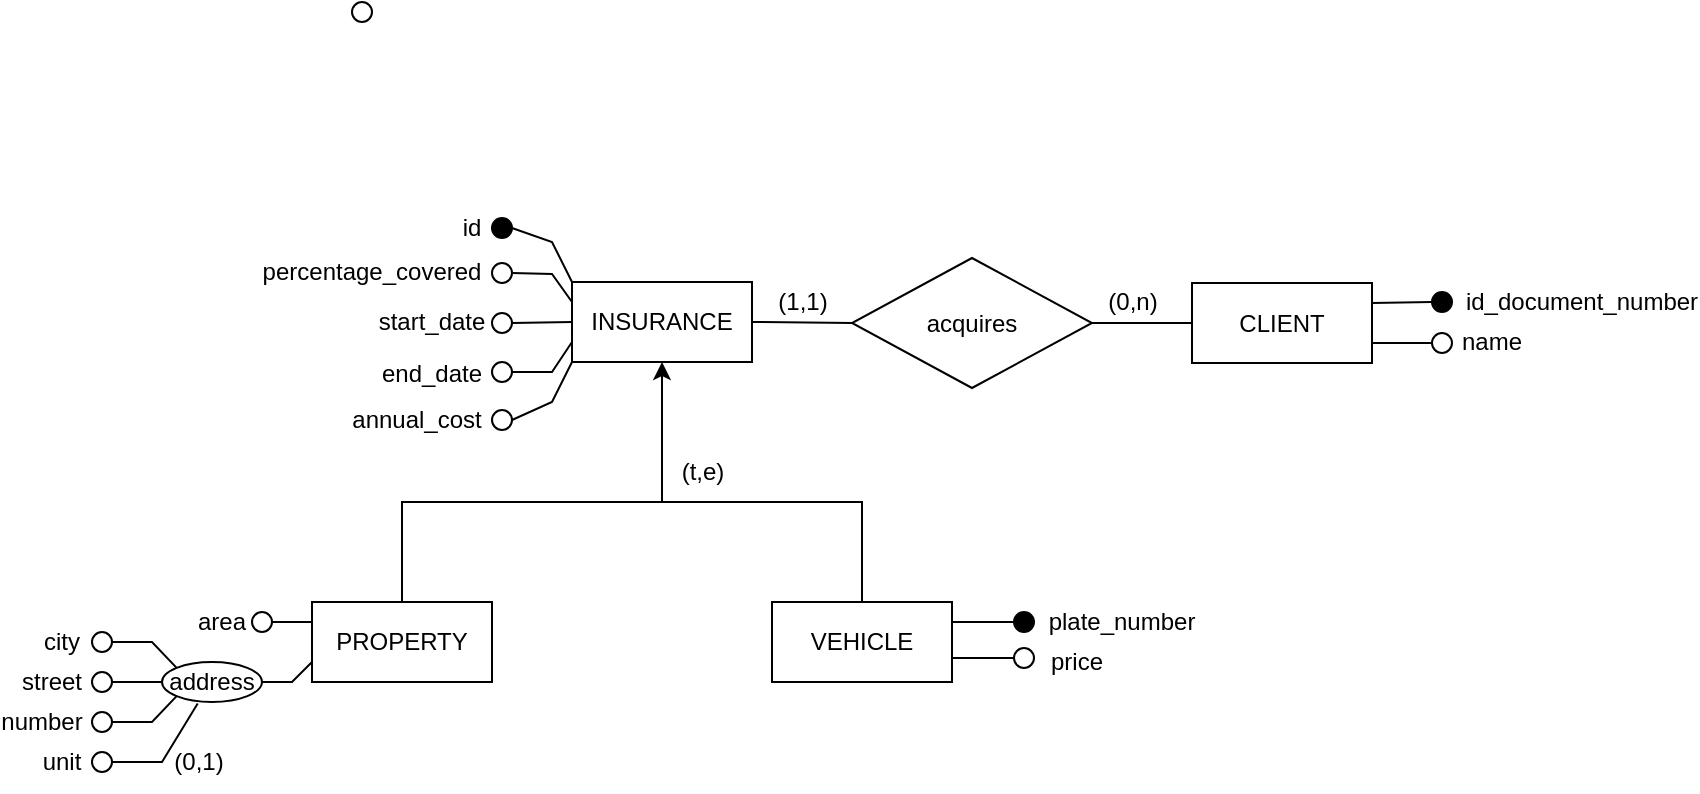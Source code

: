 <mxfile version="21.6.6" type="device">
  <diagram name="Página-1" id="CCxcWpyzQPPHp-bs092B">
    <mxGraphModel dx="1434" dy="758" grid="1" gridSize="5" guides="0" tooltips="1" connect="1" arrows="0" fold="1" page="1" pageScale="1" pageWidth="1169" pageHeight="827" math="0" shadow="0">
      <root>
        <mxCell id="0" />
        <mxCell id="1" parent="0" />
        <mxCell id="-kZ3y6Vt6g4glE9rWf7v-2" value="INSURANCE" style="rounded=0;whiteSpace=wrap;html=1;" vertex="1" parent="1">
          <mxGeometry x="370" y="310" width="90" height="40" as="geometry" />
        </mxCell>
        <mxCell id="-kZ3y6Vt6g4glE9rWf7v-3" value="acquires" style="shape=rhombus;perimeter=rhombusPerimeter;whiteSpace=wrap;html=1;align=center;fillColor=none;gradientColor=none;rounded=0;" vertex="1" parent="1">
          <mxGeometry x="510" y="298" width="120" height="65" as="geometry" />
        </mxCell>
        <mxCell id="-kZ3y6Vt6g4glE9rWf7v-4" value="" style="endArrow=none;html=1;rounded=0;entryX=0;entryY=0.5;entryDx=0;entryDy=0;" edge="1" parent="1" target="-kZ3y6Vt6g4glE9rWf7v-3">
          <mxGeometry relative="1" as="geometry">
            <mxPoint x="460" y="330" as="sourcePoint" />
            <mxPoint x="620" y="330" as="targetPoint" />
          </mxGeometry>
        </mxCell>
        <mxCell id="-kZ3y6Vt6g4glE9rWf7v-5" value="" style="endArrow=none;html=1;rounded=0;entryX=0;entryY=0.5;entryDx=0;entryDy=0;exitX=1;exitY=0.5;exitDx=0;exitDy=0;" edge="1" parent="1" source="-kZ3y6Vt6g4glE9rWf7v-3" target="-kZ3y6Vt6g4glE9rWf7v-6">
          <mxGeometry relative="1" as="geometry">
            <mxPoint x="660" y="330" as="sourcePoint" />
            <mxPoint x="690" y="330.5" as="targetPoint" />
          </mxGeometry>
        </mxCell>
        <mxCell id="-kZ3y6Vt6g4glE9rWf7v-6" value="CLIENT" style="rounded=0;whiteSpace=wrap;html=1;gradientColor=none;fillColor=none;" vertex="1" parent="1">
          <mxGeometry x="680" y="310.5" width="90" height="40" as="geometry" />
        </mxCell>
        <mxCell id="-kZ3y6Vt6g4glE9rWf7v-8" value="" style="ellipse;whiteSpace=wrap;html=1;aspect=fixed;rounded=0;" vertex="1" parent="1">
          <mxGeometry x="800" y="335.5" width="10" height="10" as="geometry" />
        </mxCell>
        <mxCell id="-kZ3y6Vt6g4glE9rWf7v-9" value="" style="ellipse;whiteSpace=wrap;html=1;aspect=fixed;rounded=0;fillColor=#000000;" vertex="1" parent="1">
          <mxGeometry x="800" y="315" width="10" height="10" as="geometry" />
        </mxCell>
        <mxCell id="-kZ3y6Vt6g4glE9rWf7v-11" value="" style="ellipse;whiteSpace=wrap;html=1;aspect=fixed;rounded=0;" vertex="1" parent="1">
          <mxGeometry x="330" y="350" width="10" height="10" as="geometry" />
        </mxCell>
        <mxCell id="-kZ3y6Vt6g4glE9rWf7v-12" value="" style="ellipse;whiteSpace=wrap;html=1;aspect=fixed;rounded=0;fillColor=none;" vertex="1" parent="1">
          <mxGeometry x="330" y="325.5" width="10" height="10" as="geometry" />
        </mxCell>
        <mxCell id="-kZ3y6Vt6g4glE9rWf7v-13" value="" style="ellipse;whiteSpace=wrap;html=1;aspect=fixed;fillColor=#000000;rounded=0;" vertex="1" parent="1">
          <mxGeometry x="330" y="278" width="10" height="10" as="geometry" />
        </mxCell>
        <mxCell id="-kZ3y6Vt6g4glE9rWf7v-18" value="" style="endArrow=none;html=1;rounded=0;exitX=0;exitY=0;exitDx=0;exitDy=0;entryX=1;entryY=0.5;entryDx=0;entryDy=0;" edge="1" parent="1" source="-kZ3y6Vt6g4glE9rWf7v-2" target="-kZ3y6Vt6g4glE9rWf7v-13">
          <mxGeometry width="50" height="50" relative="1" as="geometry">
            <mxPoint x="350" y="340" as="sourcePoint" />
            <mxPoint x="340" y="320" as="targetPoint" />
            <Array as="points">
              <mxPoint x="360" y="290" />
            </Array>
          </mxGeometry>
        </mxCell>
        <mxCell id="-kZ3y6Vt6g4glE9rWf7v-19" value="" style="endArrow=none;html=1;rounded=0;entryX=1;entryY=0.5;entryDx=0;entryDy=0;exitX=0;exitY=0.5;exitDx=0;exitDy=0;" edge="1" parent="1" source="-kZ3y6Vt6g4glE9rWf7v-2" target="-kZ3y6Vt6g4glE9rWf7v-12">
          <mxGeometry width="50" height="50" relative="1" as="geometry">
            <mxPoint x="360" y="330" as="sourcePoint" />
            <mxPoint x="350" y="305" as="targetPoint" />
            <Array as="points" />
          </mxGeometry>
        </mxCell>
        <mxCell id="-kZ3y6Vt6g4glE9rWf7v-20" value="" style="endArrow=none;html=1;rounded=0;entryX=1;entryY=0.5;entryDx=0;entryDy=0;exitX=0;exitY=0.75;exitDx=0;exitDy=0;" edge="1" parent="1" source="-kZ3y6Vt6g4glE9rWf7v-2" target="-kZ3y6Vt6g4glE9rWf7v-11">
          <mxGeometry width="50" height="50" relative="1" as="geometry">
            <mxPoint x="400" y="340" as="sourcePoint" />
            <mxPoint x="370" y="325" as="targetPoint" />
            <Array as="points">
              <mxPoint x="360" y="355" />
            </Array>
          </mxGeometry>
        </mxCell>
        <mxCell id="-kZ3y6Vt6g4glE9rWf7v-22" value="id_document_number" style="text;html=1;strokeColor=none;fillColor=none;align=center;verticalAlign=middle;whiteSpace=wrap;rounded=0;" vertex="1" parent="1">
          <mxGeometry x="850" y="315" width="50" height="10" as="geometry" />
        </mxCell>
        <mxCell id="-kZ3y6Vt6g4glE9rWf7v-23" value="name" style="text;html=1;strokeColor=none;fillColor=none;align=center;verticalAlign=middle;whiteSpace=wrap;rounded=0;" vertex="1" parent="1">
          <mxGeometry x="810" y="335" width="40" height="10" as="geometry" />
        </mxCell>
        <mxCell id="-kZ3y6Vt6g4glE9rWf7v-25" value="id" style="text;html=1;strokeColor=none;fillColor=none;align=center;verticalAlign=middle;whiteSpace=wrap;rounded=0;" vertex="1" parent="1">
          <mxGeometry x="300" y="278" width="40" height="10" as="geometry" />
        </mxCell>
        <mxCell id="-kZ3y6Vt6g4glE9rWf7v-26" value="percentage_covered" style="text;html=1;strokeColor=none;fillColor=none;align=center;verticalAlign=middle;whiteSpace=wrap;rounded=0;" vertex="1" parent="1">
          <mxGeometry x="250" y="300" width="40" height="10" as="geometry" />
        </mxCell>
        <mxCell id="-kZ3y6Vt6g4glE9rWf7v-27" value="end_date" style="text;html=1;strokeColor=none;fillColor=none;align=center;verticalAlign=middle;whiteSpace=wrap;rounded=0;" vertex="1" parent="1">
          <mxGeometry x="280" y="350.5" width="40" height="10" as="geometry" />
        </mxCell>
        <mxCell id="-kZ3y6Vt6g4glE9rWf7v-28" value="(1,1)" style="text;html=1;align=center;verticalAlign=middle;resizable=0;points=[];autosize=1;strokeColor=none;fillColor=none;rounded=0;" vertex="1" parent="1">
          <mxGeometry x="460" y="305" width="50" height="30" as="geometry" />
        </mxCell>
        <mxCell id="-kZ3y6Vt6g4glE9rWf7v-29" value="(0,n)" style="text;html=1;align=center;verticalAlign=middle;resizable=0;points=[];autosize=1;strokeColor=none;fillColor=none;rounded=0;" vertex="1" parent="1">
          <mxGeometry x="625" y="305" width="50" height="30" as="geometry" />
        </mxCell>
        <mxCell id="-kZ3y6Vt6g4glE9rWf7v-31" value="" style="ellipse;whiteSpace=wrap;html=1;aspect=fixed;rounded=0;" vertex="1" parent="1">
          <mxGeometry x="330" y="300.5" width="10" height="10" as="geometry" />
        </mxCell>
        <mxCell id="-kZ3y6Vt6g4glE9rWf7v-32" value="" style="ellipse;whiteSpace=wrap;html=1;aspect=fixed;rounded=0;" vertex="1" parent="1">
          <mxGeometry x="330" y="374" width="10" height="10" as="geometry" />
        </mxCell>
        <mxCell id="-kZ3y6Vt6g4glE9rWf7v-33" value="" style="endArrow=none;html=1;rounded=0;entryX=1;entryY=0.5;entryDx=0;entryDy=0;exitX=0;exitY=0.25;exitDx=0;exitDy=0;" edge="1" parent="1" source="-kZ3y6Vt6g4glE9rWf7v-2" target="-kZ3y6Vt6g4glE9rWf7v-31">
          <mxGeometry width="50" height="50" relative="1" as="geometry">
            <mxPoint x="380" y="340" as="sourcePoint" />
            <mxPoint x="350" y="341" as="targetPoint" />
            <Array as="points">
              <mxPoint x="360" y="306" />
            </Array>
          </mxGeometry>
        </mxCell>
        <mxCell id="-kZ3y6Vt6g4glE9rWf7v-34" value="" style="endArrow=none;html=1;rounded=0;entryX=1;entryY=0.5;entryDx=0;entryDy=0;exitX=0;exitY=1;exitDx=0;exitDy=0;" edge="1" parent="1" source="-kZ3y6Vt6g4glE9rWf7v-2" target="-kZ3y6Vt6g4glE9rWf7v-32">
          <mxGeometry width="50" height="50" relative="1" as="geometry">
            <mxPoint x="390" y="350" as="sourcePoint" />
            <mxPoint x="360" y="351" as="targetPoint" />
            <Array as="points">
              <mxPoint x="360" y="370" />
            </Array>
          </mxGeometry>
        </mxCell>
        <mxCell id="-kZ3y6Vt6g4glE9rWf7v-35" value="start_date" style="text;html=1;strokeColor=none;fillColor=none;align=center;verticalAlign=middle;whiteSpace=wrap;rounded=0;" vertex="1" parent="1">
          <mxGeometry x="280" y="325" width="40" height="10" as="geometry" />
        </mxCell>
        <mxCell id="-kZ3y6Vt6g4glE9rWf7v-36" value="annual_cost" style="text;html=1;strokeColor=none;fillColor=none;align=center;verticalAlign=middle;whiteSpace=wrap;rounded=0;" vertex="1" parent="1">
          <mxGeometry x="265" y="374" width="55" height="10" as="geometry" />
        </mxCell>
        <mxCell id="-kZ3y6Vt6g4glE9rWf7v-40" value="" style="endArrow=none;html=1;rounded=0;entryX=0;entryY=0.5;entryDx=0;entryDy=0;exitX=1;exitY=0.25;exitDx=0;exitDy=0;" edge="1" parent="1" source="-kZ3y6Vt6g4glE9rWf7v-6" target="-kZ3y6Vt6g4glE9rWf7v-9">
          <mxGeometry width="50" height="50" relative="1" as="geometry">
            <mxPoint x="730" y="360" as="sourcePoint" />
            <mxPoint x="780" y="310" as="targetPoint" />
          </mxGeometry>
        </mxCell>
        <mxCell id="-kZ3y6Vt6g4glE9rWf7v-41" value="" style="endArrow=none;html=1;rounded=0;entryX=0;entryY=0.5;entryDx=0;entryDy=0;exitX=1;exitY=0.75;exitDx=0;exitDy=0;" edge="1" parent="1" source="-kZ3y6Vt6g4glE9rWf7v-6" target="-kZ3y6Vt6g4glE9rWf7v-8">
          <mxGeometry width="50" height="50" relative="1" as="geometry">
            <mxPoint x="780" y="331" as="sourcePoint" />
            <mxPoint x="810" y="330" as="targetPoint" />
          </mxGeometry>
        </mxCell>
        <mxCell id="-kZ3y6Vt6g4glE9rWf7v-42" value="PROPERTY" style="rounded=0;whiteSpace=wrap;html=1;" vertex="1" parent="1">
          <mxGeometry x="240" y="470" width="90" height="40" as="geometry" />
        </mxCell>
        <mxCell id="-kZ3y6Vt6g4glE9rWf7v-43" value="VEHICLE" style="rounded=0;whiteSpace=wrap;html=1;" vertex="1" parent="1">
          <mxGeometry x="470" y="470" width="90" height="40" as="geometry" />
        </mxCell>
        <mxCell id="-kZ3y6Vt6g4glE9rWf7v-46" value="" style="endArrow=none;html=1;rounded=0;exitX=0.5;exitY=0;exitDx=0;exitDy=0;entryX=0.5;entryY=0;entryDx=0;entryDy=0;" edge="1" parent="1" source="-kZ3y6Vt6g4glE9rWf7v-42" target="-kZ3y6Vt6g4glE9rWf7v-43">
          <mxGeometry width="50" height="50" relative="1" as="geometry">
            <mxPoint x="310" y="460" as="sourcePoint" />
            <mxPoint x="515" y="440" as="targetPoint" />
            <Array as="points">
              <mxPoint x="285" y="420" />
              <mxPoint x="515" y="420" />
            </Array>
          </mxGeometry>
        </mxCell>
        <mxCell id="-kZ3y6Vt6g4glE9rWf7v-48" value="" style="endArrow=classic;html=1;rounded=0;entryX=0.5;entryY=1;entryDx=0;entryDy=0;" edge="1" parent="1" target="-kZ3y6Vt6g4glE9rWf7v-2">
          <mxGeometry width="50" height="50" relative="1" as="geometry">
            <mxPoint x="415" y="420" as="sourcePoint" />
            <mxPoint x="600" y="350" as="targetPoint" />
          </mxGeometry>
        </mxCell>
        <mxCell id="-kZ3y6Vt6g4glE9rWf7v-49" value="(t,e)" style="text;html=1;align=center;verticalAlign=middle;resizable=0;points=[];autosize=1;strokeColor=none;fillColor=none;rounded=0;" vertex="1" parent="1">
          <mxGeometry x="415" y="390" width="40" height="30" as="geometry" />
        </mxCell>
        <mxCell id="-kZ3y6Vt6g4glE9rWf7v-51" value="address" style="ellipse;whiteSpace=wrap;html=1;rounded=0;" vertex="1" parent="1">
          <mxGeometry x="165" y="500" width="50" height="20" as="geometry" />
        </mxCell>
        <mxCell id="-kZ3y6Vt6g4glE9rWf7v-62" value="" style="ellipse;whiteSpace=wrap;html=1;aspect=fixed;rounded=0;" vertex="1" parent="1">
          <mxGeometry x="260" y="170" width="10" height="10" as="geometry" />
        </mxCell>
        <mxCell id="-kZ3y6Vt6g4glE9rWf7v-64" value="" style="ellipse;whiteSpace=wrap;html=1;aspect=fixed;rounded=0;gradientColor=none;strokeColor=default;fillColor=#000000;" vertex="1" parent="1">
          <mxGeometry x="591" y="475" width="10" height="10" as="geometry" />
        </mxCell>
        <mxCell id="-kZ3y6Vt6g4glE9rWf7v-65" value="" style="endArrow=none;html=1;rounded=0;exitX=1;exitY=0.25;exitDx=0;exitDy=0;entryX=0;entryY=0.5;entryDx=0;entryDy=0;" edge="1" parent="1" source="-kZ3y6Vt6g4glE9rWf7v-43" target="-kZ3y6Vt6g4glE9rWf7v-64">
          <mxGeometry width="50" height="50" relative="1" as="geometry">
            <mxPoint x="560" y="510" as="sourcePoint" />
            <mxPoint x="580" y="490" as="targetPoint" />
          </mxGeometry>
        </mxCell>
        <mxCell id="-kZ3y6Vt6g4glE9rWf7v-66" value="" style="ellipse;whiteSpace=wrap;html=1;aspect=fixed;rounded=0;gradientColor=none;strokeColor=default;" vertex="1" parent="1">
          <mxGeometry x="591" y="493" width="10" height="10" as="geometry" />
        </mxCell>
        <mxCell id="-kZ3y6Vt6g4glE9rWf7v-67" value="" style="endArrow=none;html=1;rounded=0;exitX=1;exitY=0.25;exitDx=0;exitDy=0;entryX=0;entryY=0.5;entryDx=0;entryDy=0;" edge="1" parent="1" target="-kZ3y6Vt6g4glE9rWf7v-66">
          <mxGeometry width="50" height="50" relative="1" as="geometry">
            <mxPoint x="560" y="498" as="sourcePoint" />
            <mxPoint x="580" y="508" as="targetPoint" />
          </mxGeometry>
        </mxCell>
        <mxCell id="-kZ3y6Vt6g4glE9rWf7v-68" value="plate_number" style="text;html=1;strokeColor=none;fillColor=none;align=center;verticalAlign=middle;whiteSpace=wrap;rounded=0;" vertex="1" parent="1">
          <mxGeometry x="625" y="475" width="40" height="10" as="geometry" />
        </mxCell>
        <mxCell id="-kZ3y6Vt6g4glE9rWf7v-69" value="price" style="text;html=1;strokeColor=none;fillColor=none;align=center;verticalAlign=middle;whiteSpace=wrap;rounded=0;" vertex="1" parent="1">
          <mxGeometry x="605" y="495" width="35" height="10" as="geometry" />
        </mxCell>
        <mxCell id="-kZ3y6Vt6g4glE9rWf7v-70" value="" style="endArrow=none;html=1;rounded=0;entryX=0;entryY=0.75;entryDx=0;entryDy=0;exitX=1;exitY=0.5;exitDx=0;exitDy=0;" edge="1" parent="1" source="-kZ3y6Vt6g4glE9rWf7v-51" target="-kZ3y6Vt6g4glE9rWf7v-42">
          <mxGeometry width="50" height="50" relative="1" as="geometry">
            <mxPoint x="200" y="570" as="sourcePoint" />
            <mxPoint x="250" y="520" as="targetPoint" />
            <Array as="points">
              <mxPoint x="230" y="510" />
            </Array>
          </mxGeometry>
        </mxCell>
        <mxCell id="-kZ3y6Vt6g4glE9rWf7v-71" value="" style="endArrow=none;html=1;rounded=0;entryX=0;entryY=0.25;entryDx=0;entryDy=0;exitX=1;exitY=0.5;exitDx=0;exitDy=0;" edge="1" parent="1" source="-kZ3y6Vt6g4glE9rWf7v-72" target="-kZ3y6Vt6g4glE9rWf7v-42">
          <mxGeometry width="50" height="50" relative="1" as="geometry">
            <mxPoint x="220" y="480" as="sourcePoint" />
            <mxPoint x="245" y="505" as="targetPoint" />
            <Array as="points" />
          </mxGeometry>
        </mxCell>
        <mxCell id="-kZ3y6Vt6g4glE9rWf7v-72" value="" style="ellipse;whiteSpace=wrap;html=1;aspect=fixed;rounded=0;" vertex="1" parent="1">
          <mxGeometry x="210" y="475" width="10" height="10" as="geometry" />
        </mxCell>
        <mxCell id="-kZ3y6Vt6g4glE9rWf7v-74" value="" style="endArrow=none;html=1;rounded=0;entryX=0;entryY=0;entryDx=0;entryDy=0;exitX=1;exitY=0.5;exitDx=0;exitDy=0;" edge="1" parent="1" source="-kZ3y6Vt6g4glE9rWf7v-75" target="-kZ3y6Vt6g4glE9rWf7v-51">
          <mxGeometry width="50" height="50" relative="1" as="geometry">
            <mxPoint x="155" y="505" as="sourcePoint" />
            <mxPoint x="175" y="505" as="targetPoint" />
            <Array as="points">
              <mxPoint x="160" y="490" />
            </Array>
          </mxGeometry>
        </mxCell>
        <mxCell id="-kZ3y6Vt6g4glE9rWf7v-75" value="" style="ellipse;whiteSpace=wrap;html=1;aspect=fixed;rounded=0;" vertex="1" parent="1">
          <mxGeometry x="130" y="485" width="10" height="10" as="geometry" />
        </mxCell>
        <mxCell id="-kZ3y6Vt6g4glE9rWf7v-76" value="" style="endArrow=none;html=1;rounded=0;entryX=0;entryY=0.5;entryDx=0;entryDy=0;exitX=1;exitY=0.5;exitDx=0;exitDy=0;" edge="1" parent="1" source="-kZ3y6Vt6g4glE9rWf7v-77" target="-kZ3y6Vt6g4glE9rWf7v-51">
          <mxGeometry width="50" height="50" relative="1" as="geometry">
            <mxPoint x="150" y="535" as="sourcePoint" />
            <mxPoint x="170" y="535" as="targetPoint" />
            <Array as="points" />
          </mxGeometry>
        </mxCell>
        <mxCell id="-kZ3y6Vt6g4glE9rWf7v-77" value="" style="ellipse;whiteSpace=wrap;html=1;aspect=fixed;rounded=0;" vertex="1" parent="1">
          <mxGeometry x="130" y="505" width="10" height="10" as="geometry" />
        </mxCell>
        <mxCell id="-kZ3y6Vt6g4glE9rWf7v-78" value="" style="endArrow=none;html=1;rounded=0;exitX=1;exitY=0.5;exitDx=0;exitDy=0;entryX=0;entryY=1;entryDx=0;entryDy=0;" edge="1" parent="1" source="-kZ3y6Vt6g4glE9rWf7v-79" target="-kZ3y6Vt6g4glE9rWf7v-51">
          <mxGeometry width="50" height="50" relative="1" as="geometry">
            <mxPoint x="125" y="540" as="sourcePoint" />
            <mxPoint x="145" y="540" as="targetPoint" />
            <Array as="points">
              <mxPoint x="160" y="530" />
            </Array>
          </mxGeometry>
        </mxCell>
        <mxCell id="-kZ3y6Vt6g4glE9rWf7v-79" value="" style="ellipse;whiteSpace=wrap;html=1;aspect=fixed;rounded=0;" vertex="1" parent="1">
          <mxGeometry x="130" y="525" width="10" height="10" as="geometry" />
        </mxCell>
        <mxCell id="-kZ3y6Vt6g4glE9rWf7v-80" value="" style="endArrow=none;html=1;rounded=0;entryX=0.357;entryY=1.037;entryDx=0;entryDy=0;exitX=1;exitY=0.5;exitDx=0;exitDy=0;entryPerimeter=0;" edge="1" parent="1" source="-kZ3y6Vt6g4glE9rWf7v-81" target="-kZ3y6Vt6g4glE9rWf7v-51">
          <mxGeometry width="50" height="50" relative="1" as="geometry">
            <mxPoint x="140" y="550" as="sourcePoint" />
            <mxPoint x="160" y="550" as="targetPoint" />
            <Array as="points">
              <mxPoint x="165" y="550" />
            </Array>
          </mxGeometry>
        </mxCell>
        <mxCell id="-kZ3y6Vt6g4glE9rWf7v-81" value="" style="ellipse;whiteSpace=wrap;html=1;aspect=fixed;rounded=0;" vertex="1" parent="1">
          <mxGeometry x="130" y="545" width="10" height="10" as="geometry" />
        </mxCell>
        <mxCell id="-kZ3y6Vt6g4glE9rWf7v-82" value="area" style="text;html=1;strokeColor=none;fillColor=none;align=center;verticalAlign=middle;whiteSpace=wrap;rounded=0;" vertex="1" parent="1">
          <mxGeometry x="175" y="475" width="40" height="10" as="geometry" />
        </mxCell>
        <mxCell id="-kZ3y6Vt6g4glE9rWf7v-138" value="city" style="text;html=1;strokeColor=none;fillColor=none;align=center;verticalAlign=middle;whiteSpace=wrap;rounded=0;" vertex="1" parent="1">
          <mxGeometry x="95" y="485" width="40" height="10" as="geometry" />
        </mxCell>
        <mxCell id="-kZ3y6Vt6g4glE9rWf7v-139" value="street" style="text;html=1;strokeColor=none;fillColor=none;align=center;verticalAlign=middle;whiteSpace=wrap;rounded=0;" vertex="1" parent="1">
          <mxGeometry x="90" y="505" width="40" height="10" as="geometry" />
        </mxCell>
        <mxCell id="-kZ3y6Vt6g4glE9rWf7v-140" value="number" style="text;html=1;strokeColor=none;fillColor=none;align=center;verticalAlign=middle;whiteSpace=wrap;rounded=0;" vertex="1" parent="1">
          <mxGeometry x="85" y="525" width="40" height="10" as="geometry" />
        </mxCell>
        <mxCell id="-kZ3y6Vt6g4glE9rWf7v-141" value="unit" style="text;html=1;strokeColor=none;fillColor=none;align=center;verticalAlign=middle;whiteSpace=wrap;rounded=0;" vertex="1" parent="1">
          <mxGeometry x="95" y="545" width="40" height="10" as="geometry" />
        </mxCell>
        <mxCell id="-kZ3y6Vt6g4glE9rWf7v-143" value="(0,1)" style="text;html=1;align=center;verticalAlign=middle;resizable=0;points=[];autosize=1;strokeColor=none;fillColor=none;rounded=0;" vertex="1" parent="1">
          <mxGeometry x="160" y="535" width="45" height="30" as="geometry" />
        </mxCell>
      </root>
    </mxGraphModel>
  </diagram>
</mxfile>
